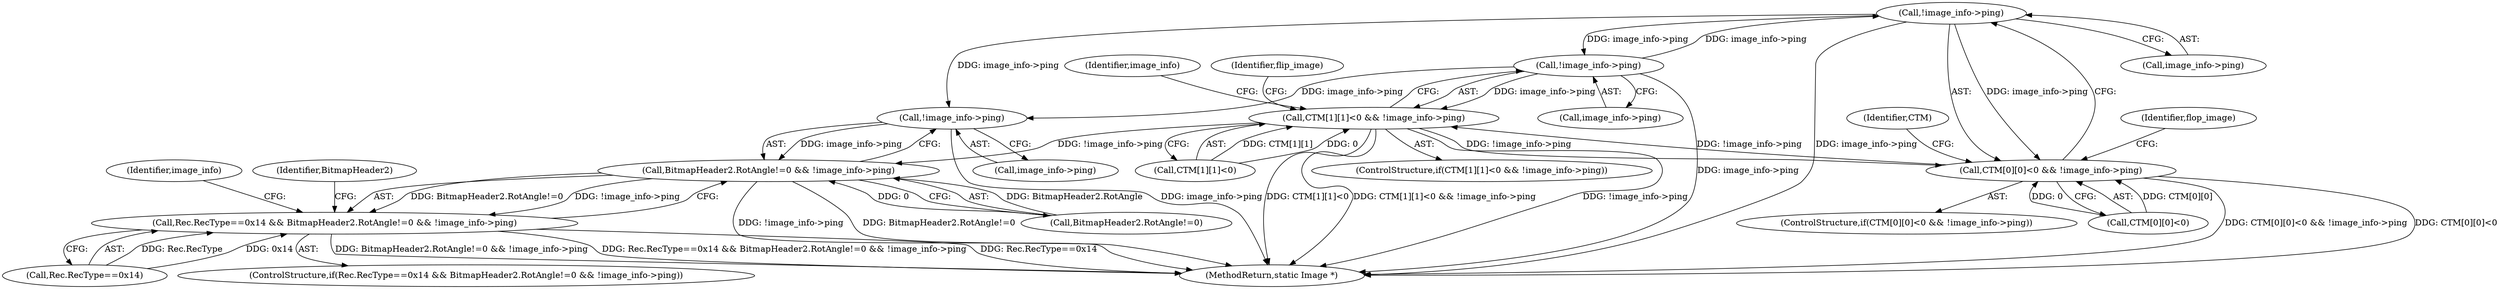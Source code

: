 digraph "0_ImageMagick_d9b2209a69ee90d8df81fb124eb66f593eb9f599_0@pointer" {
"1001639" [label="(Call,!image_info->ping)"];
"1001678" [label="(Call,!image_info->ping)"];
"1001639" [label="(Call,!image_info->ping)"];
"1001021" [label="(Call,!image_info->ping)"];
"1001015" [label="(Call,BitmapHeader2.RotAngle!=0 && !image_info->ping)"];
"1001009" [label="(Call,Rec.RecType==0x14 && BitmapHeader2.RotAngle!=0 && !image_info->ping)"];
"1001631" [label="(Call,CTM[0][0]<0 && !image_info->ping)"];
"1001670" [label="(Call,CTM[1][1]<0 && !image_info->ping)"];
"1001709" [label="(Identifier,image_info)"];
"1001016" [label="(Call,BitmapHeader2.RotAngle!=0)"];
"1001632" [label="(Call,CTM[0][0]<0)"];
"1001010" [label="(Call,Rec.RecType==0x14)"];
"1001639" [label="(Call,!image_info->ping)"];
"1001678" [label="(Call,!image_info->ping)"];
"1001914" [label="(MethodReturn,static Image *)"];
"1001128" [label="(Identifier,image_info)"];
"1001685" [label="(Identifier,flip_image)"];
"1001631" [label="(Call,CTM[0][0]<0 && !image_info->ping)"];
"1001640" [label="(Call,image_info->ping)"];
"1001669" [label="(ControlStructure,if(CTM[1][1]<0 && !image_info->ping))"];
"1001671" [label="(Call,CTM[1][1]<0)"];
"1001009" [label="(Call,Rec.RecType==0x14 && BitmapHeader2.RotAngle!=0 && !image_info->ping)"];
"1001646" [label="(Identifier,flop_image)"];
"1001630" [label="(ControlStructure,if(CTM[0][0]<0 && !image_info->ping))"];
"1001008" [label="(ControlStructure,if(Rec.RecType==0x14 && BitmapHeader2.RotAngle!=0 && !image_info->ping))"];
"1001015" [label="(Call,BitmapHeader2.RotAngle!=0 && !image_info->ping)"];
"1001674" [label="(Identifier,CTM)"];
"1001021" [label="(Call,!image_info->ping)"];
"1001029" [label="(Identifier,BitmapHeader2)"];
"1001022" [label="(Call,image_info->ping)"];
"1001670" [label="(Call,CTM[1][1]<0 && !image_info->ping)"];
"1001679" [label="(Call,image_info->ping)"];
"1001639" -> "1001631"  [label="AST: "];
"1001639" -> "1001640"  [label="CFG: "];
"1001640" -> "1001639"  [label="AST: "];
"1001631" -> "1001639"  [label="CFG: "];
"1001639" -> "1001914"  [label="DDG: image_info->ping"];
"1001639" -> "1001021"  [label="DDG: image_info->ping"];
"1001639" -> "1001631"  [label="DDG: image_info->ping"];
"1001678" -> "1001639"  [label="DDG: image_info->ping"];
"1001639" -> "1001678"  [label="DDG: image_info->ping"];
"1001678" -> "1001670"  [label="AST: "];
"1001678" -> "1001679"  [label="CFG: "];
"1001679" -> "1001678"  [label="AST: "];
"1001670" -> "1001678"  [label="CFG: "];
"1001678" -> "1001914"  [label="DDG: image_info->ping"];
"1001678" -> "1001021"  [label="DDG: image_info->ping"];
"1001678" -> "1001670"  [label="DDG: image_info->ping"];
"1001021" -> "1001015"  [label="AST: "];
"1001021" -> "1001022"  [label="CFG: "];
"1001022" -> "1001021"  [label="AST: "];
"1001015" -> "1001021"  [label="CFG: "];
"1001021" -> "1001914"  [label="DDG: image_info->ping"];
"1001021" -> "1001015"  [label="DDG: image_info->ping"];
"1001015" -> "1001009"  [label="AST: "];
"1001015" -> "1001016"  [label="CFG: "];
"1001016" -> "1001015"  [label="AST: "];
"1001009" -> "1001015"  [label="CFG: "];
"1001015" -> "1001914"  [label="DDG: !image_info->ping"];
"1001015" -> "1001914"  [label="DDG: BitmapHeader2.RotAngle!=0"];
"1001015" -> "1001009"  [label="DDG: BitmapHeader2.RotAngle!=0"];
"1001015" -> "1001009"  [label="DDG: !image_info->ping"];
"1001016" -> "1001015"  [label="DDG: BitmapHeader2.RotAngle"];
"1001016" -> "1001015"  [label="DDG: 0"];
"1001670" -> "1001015"  [label="DDG: !image_info->ping"];
"1001009" -> "1001008"  [label="AST: "];
"1001009" -> "1001010"  [label="CFG: "];
"1001010" -> "1001009"  [label="AST: "];
"1001029" -> "1001009"  [label="CFG: "];
"1001128" -> "1001009"  [label="CFG: "];
"1001009" -> "1001914"  [label="DDG: BitmapHeader2.RotAngle!=0 && !image_info->ping"];
"1001009" -> "1001914"  [label="DDG: Rec.RecType==0x14 && BitmapHeader2.RotAngle!=0 && !image_info->ping"];
"1001009" -> "1001914"  [label="DDG: Rec.RecType==0x14"];
"1001010" -> "1001009"  [label="DDG: Rec.RecType"];
"1001010" -> "1001009"  [label="DDG: 0x14"];
"1001631" -> "1001630"  [label="AST: "];
"1001631" -> "1001632"  [label="CFG: "];
"1001632" -> "1001631"  [label="AST: "];
"1001646" -> "1001631"  [label="CFG: "];
"1001674" -> "1001631"  [label="CFG: "];
"1001631" -> "1001914"  [label="DDG: CTM[0][0]<0 && !image_info->ping"];
"1001631" -> "1001914"  [label="DDG: CTM[0][0]<0"];
"1001632" -> "1001631"  [label="DDG: CTM[0][0]"];
"1001632" -> "1001631"  [label="DDG: 0"];
"1001670" -> "1001631"  [label="DDG: !image_info->ping"];
"1001631" -> "1001670"  [label="DDG: !image_info->ping"];
"1001670" -> "1001669"  [label="AST: "];
"1001670" -> "1001671"  [label="CFG: "];
"1001671" -> "1001670"  [label="AST: "];
"1001685" -> "1001670"  [label="CFG: "];
"1001709" -> "1001670"  [label="CFG: "];
"1001670" -> "1001914"  [label="DDG: !image_info->ping"];
"1001670" -> "1001914"  [label="DDG: CTM[1][1]<0"];
"1001670" -> "1001914"  [label="DDG: CTM[1][1]<0 && !image_info->ping"];
"1001671" -> "1001670"  [label="DDG: CTM[1][1]"];
"1001671" -> "1001670"  [label="DDG: 0"];
}
